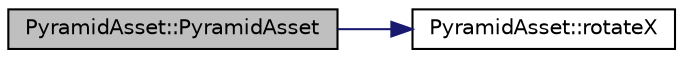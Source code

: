 digraph "PyramidAsset::PyramidAsset"
{
  edge [fontname="Helvetica",fontsize="10",labelfontname="Helvetica",labelfontsize="10"];
  node [fontname="Helvetica",fontsize="10",shape=record];
  rankdir="LR";
  Node1 [label="PyramidAsset::PyramidAsset",height=0.2,width=0.4,color="black", fillcolor="grey75", style="filled", fontcolor="black"];
  Node1 -> Node2 [color="midnightblue",fontsize="10",style="solid",fontname="Helvetica"];
  Node2 [label="PyramidAsset::rotateX",height=0.2,width=0.4,color="black", fillcolor="white", style="filled",URL="$class_pyramid_asset.html#a7183a92811f5ca114b433e21a72c45bf"];
}
